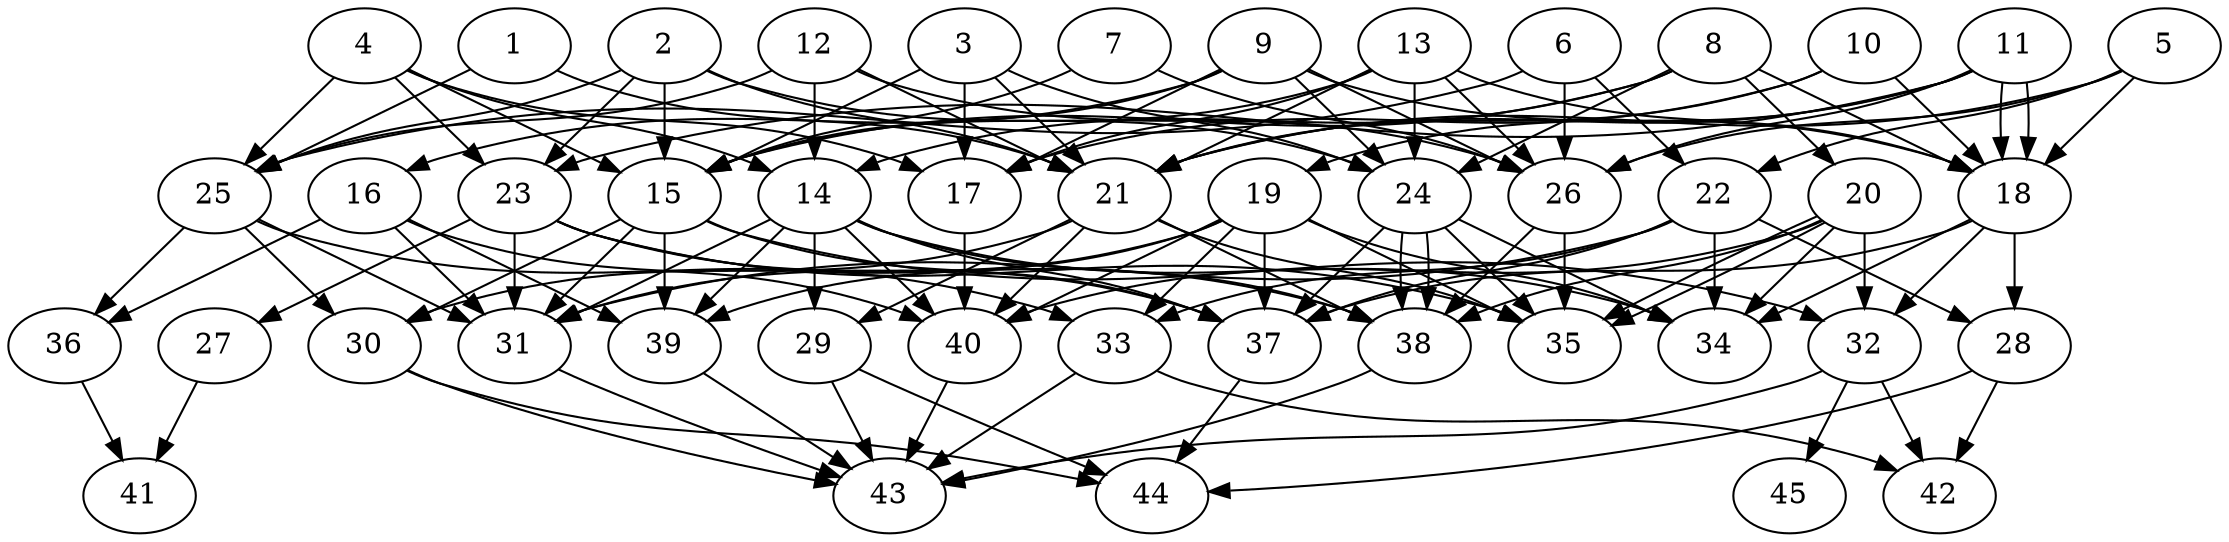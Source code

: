 // DAG automatically generated by daggen at Thu Oct  3 14:07:24 2019
// ./daggen --dot -n 45 --ccr 0.5 --fat 0.7 --regular 0.9 --density 0.6 --mindata 5242880 --maxdata 52428800 
digraph G {
  1 [size="88922112", alpha="0.14", expect_size="44461056"] 
  1 -> 21 [size ="44461056"]
  1 -> 25 [size ="44461056"]
  2 [size="52291584", alpha="0.13", expect_size="26145792"] 
  2 -> 15 [size ="26145792"]
  2 -> 21 [size ="26145792"]
  2 -> 23 [size ="26145792"]
  2 -> 24 [size ="26145792"]
  2 -> 25 [size ="26145792"]
  3 [size="88666112", alpha="0.02", expect_size="44333056"] 
  3 -> 15 [size ="44333056"]
  3 -> 17 [size ="44333056"]
  3 -> 21 [size ="44333056"]
  3 -> 24 [size ="44333056"]
  4 [size="16513024", alpha="0.16", expect_size="8256512"] 
  4 -> 14 [size ="8256512"]
  4 -> 15 [size ="8256512"]
  4 -> 17 [size ="8256512"]
  4 -> 23 [size ="8256512"]
  4 -> 25 [size ="8256512"]
  5 [size="12238848", alpha="0.04", expect_size="6119424"] 
  5 -> 18 [size ="6119424"]
  5 -> 21 [size ="6119424"]
  5 -> 22 [size ="6119424"]
  5 -> 26 [size ="6119424"]
  6 [size="28645376", alpha="0.17", expect_size="14322688"] 
  6 -> 22 [size ="14322688"]
  6 -> 25 [size ="14322688"]
  6 -> 26 [size ="14322688"]
  7 [size="18946048", alpha="0.19", expect_size="9473024"] 
  7 -> 15 [size ="9473024"]
  7 -> 26 [size ="9473024"]
  8 [size="79884288", alpha="0.10", expect_size="39942144"] 
  8 -> 14 [size ="39942144"]
  8 -> 15 [size ="39942144"]
  8 -> 18 [size ="39942144"]
  8 -> 20 [size ="39942144"]
  8 -> 24 [size ="39942144"]
  9 [size="59983872", alpha="0.12", expect_size="29991936"] 
  9 -> 15 [size ="29991936"]
  9 -> 16 [size ="29991936"]
  9 -> 17 [size ="29991936"]
  9 -> 18 [size ="29991936"]
  9 -> 24 [size ="29991936"]
  9 -> 26 [size ="29991936"]
  10 [size="93153280", alpha="0.04", expect_size="46576640"] 
  10 -> 17 [size ="46576640"]
  10 -> 18 [size ="46576640"]
  10 -> 21 [size ="46576640"]
  11 [size="49983488", alpha="0.00", expect_size="24991744"] 
  11 -> 18 [size ="24991744"]
  11 -> 18 [size ="24991744"]
  11 -> 19 [size ="24991744"]
  11 -> 21 [size ="24991744"]
  11 -> 23 [size ="24991744"]
  11 -> 26 [size ="24991744"]
  12 [size="22040576", alpha="0.19", expect_size="11020288"] 
  12 -> 14 [size ="11020288"]
  12 -> 21 [size ="11020288"]
  12 -> 25 [size ="11020288"]
  12 -> 26 [size ="11020288"]
  13 [size="81231872", alpha="0.14", expect_size="40615936"] 
  13 -> 15 [size ="40615936"]
  13 -> 17 [size ="40615936"]
  13 -> 18 [size ="40615936"]
  13 -> 21 [size ="40615936"]
  13 -> 24 [size ="40615936"]
  13 -> 26 [size ="40615936"]
  14 [size="88713216", alpha="0.16", expect_size="44356608"] 
  14 -> 29 [size ="44356608"]
  14 -> 31 [size ="44356608"]
  14 -> 34 [size ="44356608"]
  14 -> 37 [size ="44356608"]
  14 -> 38 [size ="44356608"]
  14 -> 39 [size ="44356608"]
  14 -> 40 [size ="44356608"]
  15 [size="67796992", alpha="0.02", expect_size="33898496"] 
  15 -> 30 [size ="33898496"]
  15 -> 31 [size ="33898496"]
  15 -> 32 [size ="33898496"]
  15 -> 37 [size ="33898496"]
  15 -> 39 [size ="33898496"]
  16 [size="87885824", alpha="0.09", expect_size="43942912"] 
  16 -> 31 [size ="43942912"]
  16 -> 36 [size ="43942912"]
  16 -> 39 [size ="43942912"]
  16 -> 40 [size ="43942912"]
  17 [size="72900608", alpha="0.04", expect_size="36450304"] 
  17 -> 40 [size ="36450304"]
  18 [size="68202496", alpha="0.04", expect_size="34101248"] 
  18 -> 28 [size ="34101248"]
  18 -> 32 [size ="34101248"]
  18 -> 34 [size ="34101248"]
  18 -> 37 [size ="34101248"]
  19 [size="22157312", alpha="0.12", expect_size="11078656"] 
  19 -> 31 [size ="11078656"]
  19 -> 33 [size ="11078656"]
  19 -> 34 [size ="11078656"]
  19 -> 35 [size ="11078656"]
  19 -> 37 [size ="11078656"]
  19 -> 39 [size ="11078656"]
  19 -> 40 [size ="11078656"]
  20 [size="78198784", alpha="0.03", expect_size="39099392"] 
  20 -> 32 [size ="39099392"]
  20 -> 34 [size ="39099392"]
  20 -> 35 [size ="39099392"]
  20 -> 35 [size ="39099392"]
  20 -> 38 [size ="39099392"]
  20 -> 40 [size ="39099392"]
  21 [size="96006144", alpha="0.11", expect_size="48003072"] 
  21 -> 29 [size ="48003072"]
  21 -> 30 [size ="48003072"]
  21 -> 35 [size ="48003072"]
  21 -> 38 [size ="48003072"]
  21 -> 40 [size ="48003072"]
  22 [size="98045952", alpha="0.08", expect_size="49022976"] 
  22 -> 28 [size ="49022976"]
  22 -> 31 [size ="49022976"]
  22 -> 33 [size ="49022976"]
  22 -> 34 [size ="49022976"]
  22 -> 37 [size ="49022976"]
  23 [size="91176960", alpha="0.02", expect_size="45588480"] 
  23 -> 27 [size ="45588480"]
  23 -> 31 [size ="45588480"]
  23 -> 35 [size ="45588480"]
  23 -> 37 [size ="45588480"]
  23 -> 38 [size ="45588480"]
  24 [size="61198336", alpha="0.16", expect_size="30599168"] 
  24 -> 34 [size ="30599168"]
  24 -> 35 [size ="30599168"]
  24 -> 37 [size ="30599168"]
  24 -> 38 [size ="30599168"]
  24 -> 38 [size ="30599168"]
  25 [size="40151040", alpha="0.11", expect_size="20075520"] 
  25 -> 30 [size ="20075520"]
  25 -> 31 [size ="20075520"]
  25 -> 33 [size ="20075520"]
  25 -> 36 [size ="20075520"]
  26 [size="51105792", alpha="0.10", expect_size="25552896"] 
  26 -> 35 [size ="25552896"]
  26 -> 38 [size ="25552896"]
  27 [size="94472192", alpha="0.11", expect_size="47236096"] 
  27 -> 41 [size ="47236096"]
  28 [size="19662848", alpha="0.06", expect_size="9831424"] 
  28 -> 42 [size ="9831424"]
  28 -> 44 [size ="9831424"]
  29 [size="38307840", alpha="0.12", expect_size="19153920"] 
  29 -> 43 [size ="19153920"]
  29 -> 44 [size ="19153920"]
  30 [size="95227904", alpha="0.16", expect_size="47613952"] 
  30 -> 43 [size ="47613952"]
  30 -> 44 [size ="47613952"]
  31 [size="16924672", alpha="0.07", expect_size="8462336"] 
  31 -> 43 [size ="8462336"]
  32 [size="70580224", alpha="0.02", expect_size="35290112"] 
  32 -> 42 [size ="35290112"]
  32 -> 43 [size ="35290112"]
  32 -> 45 [size ="35290112"]
  33 [size="14884864", alpha="0.11", expect_size="7442432"] 
  33 -> 42 [size ="7442432"]
  33 -> 43 [size ="7442432"]
  34 [size="22396928", alpha="0.17", expect_size="11198464"] 
  35 [size="99141632", alpha="0.15", expect_size="49570816"] 
  36 [size="58130432", alpha="0.09", expect_size="29065216"] 
  36 -> 41 [size ="29065216"]
  37 [size="11898880", alpha="0.16", expect_size="5949440"] 
  37 -> 44 [size ="5949440"]
  38 [size="63279104", alpha="0.16", expect_size="31639552"] 
  38 -> 43 [size ="31639552"]
  39 [size="92928000", alpha="0.19", expect_size="46464000"] 
  39 -> 43 [size ="46464000"]
  40 [size="55973888", alpha="0.15", expect_size="27986944"] 
  40 -> 43 [size ="27986944"]
  41 [size="35084288", alpha="0.10", expect_size="17542144"] 
  42 [size="69756928", alpha="0.03", expect_size="34878464"] 
  43 [size="77180928", alpha="0.14", expect_size="38590464"] 
  44 [size="33728512", alpha="0.15", expect_size="16864256"] 
  45 [size="17627136", alpha="0.02", expect_size="8813568"] 
}
